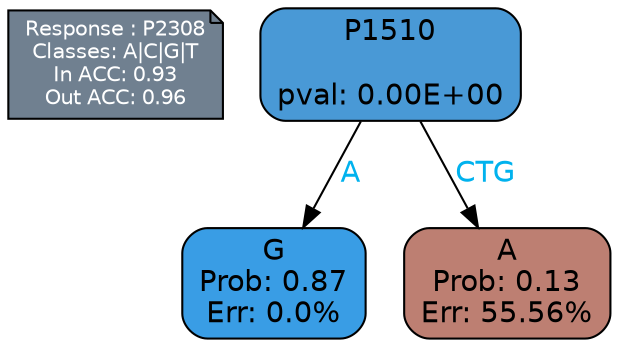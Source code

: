digraph Tree {
node [shape=box, style="filled, rounded", color="black", fontname=helvetica] ;
graph [ranksep=equally, splines=polylines, bgcolor=transparent, dpi=600] ;
edge [fontname=helvetica] ;
LEGEND [label="Response : P2308
Classes: A|C|G|T
In ACC: 0.93
Out ACC: 0.96
",shape=note,align=left,style=filled,fillcolor="slategray",fontcolor="white",fontsize=10];1 [label="P1510

pval: 0.00E+00", fillcolor="#4999d6"] ;
2 [label="G
Prob: 0.87
Err: 0.0%", fillcolor="#399de5"] ;
3 [label="A
Prob: 0.13
Err: 55.56%", fillcolor="#bd7f72"] ;
1 -> 2 [label="A",fontcolor=deepskyblue2] ;
1 -> 3 [label="CTG",fontcolor=deepskyblue2] ;
{rank = same; 2;3;}{rank = same; LEGEND;1;}}